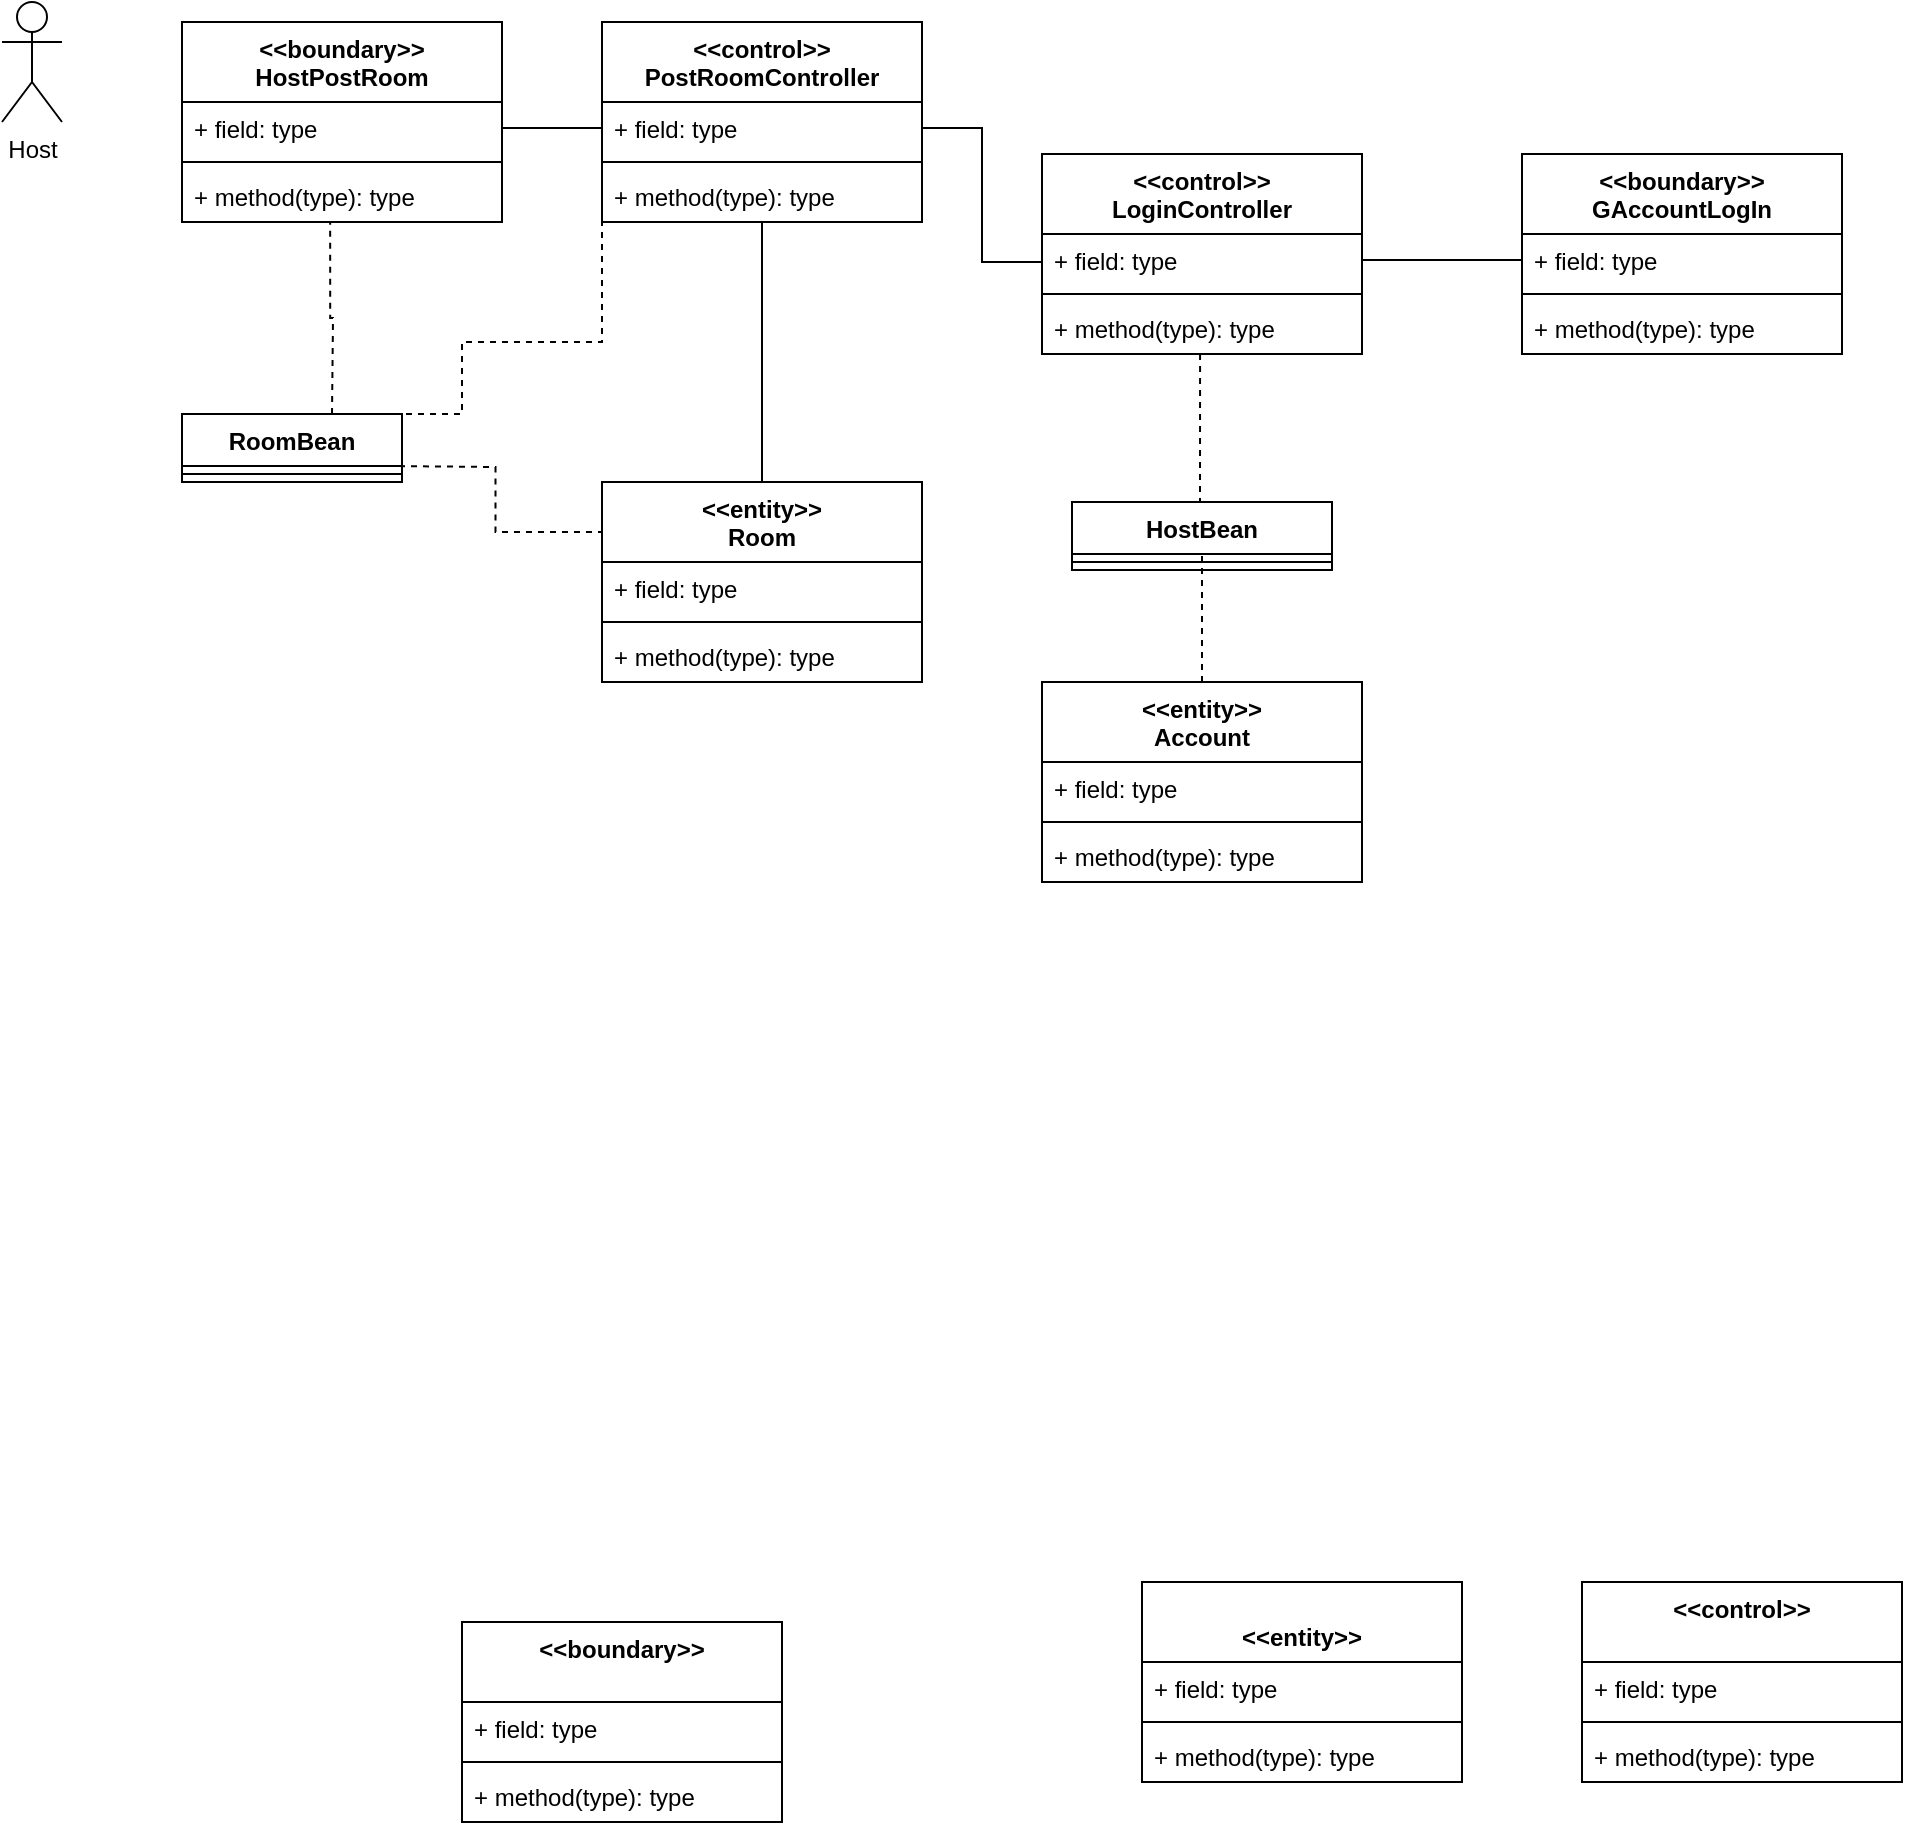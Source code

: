 <mxfile version="13.10.9" type="github">
  <diagram id="mLD7rIzlCCVTA2Iizy8z" name="Page-1">
    <mxGraphModel dx="1185" dy="670" grid="1" gridSize="10" guides="1" tooltips="1" connect="1" arrows="1" fold="1" page="1" pageScale="1" pageWidth="1169" pageHeight="827" math="0" shadow="0">
      <root>
        <mxCell id="0" />
        <mxCell id="1" parent="0" />
        <mxCell id="1pjFUkKzV0HR13oFc7og-5" value="&lt;&lt;boundary&gt;&gt;&#xa;HostPostRoom" style="swimlane;fontStyle=1;align=center;verticalAlign=top;childLayout=stackLayout;horizontal=1;startSize=40;horizontalStack=0;resizeParent=1;resizeParentMax=0;resizeLast=0;collapsible=1;marginBottom=0;" vertex="1" parent="1">
          <mxGeometry x="130" y="90" width="160" height="100" as="geometry" />
        </mxCell>
        <mxCell id="1pjFUkKzV0HR13oFc7og-6" value="+ field: type" style="text;strokeColor=none;fillColor=none;align=left;verticalAlign=top;spacingLeft=4;spacingRight=4;overflow=hidden;rotatable=0;points=[[0,0.5],[1,0.5]];portConstraint=eastwest;" vertex="1" parent="1pjFUkKzV0HR13oFc7og-5">
          <mxGeometry y="40" width="160" height="26" as="geometry" />
        </mxCell>
        <mxCell id="1pjFUkKzV0HR13oFc7og-7" value="" style="line;strokeWidth=1;fillColor=none;align=left;verticalAlign=middle;spacingTop=-1;spacingLeft=3;spacingRight=3;rotatable=0;labelPosition=right;points=[];portConstraint=eastwest;" vertex="1" parent="1pjFUkKzV0HR13oFc7og-5">
          <mxGeometry y="66" width="160" height="8" as="geometry" />
        </mxCell>
        <mxCell id="1pjFUkKzV0HR13oFc7og-8" value="+ method(type): type" style="text;strokeColor=none;fillColor=none;align=left;verticalAlign=top;spacingLeft=4;spacingRight=4;overflow=hidden;rotatable=0;points=[[0,0.5],[1,0.5]];portConstraint=eastwest;" vertex="1" parent="1pjFUkKzV0HR13oFc7og-5">
          <mxGeometry y="74" width="160" height="26" as="geometry" />
        </mxCell>
        <mxCell id="1pjFUkKzV0HR13oFc7og-10" value="&#xa;&lt;&lt;entity&gt;&gt;" style="swimlane;fontStyle=1;align=center;verticalAlign=top;childLayout=stackLayout;horizontal=1;startSize=40;horizontalStack=0;resizeParent=1;resizeParentMax=0;resizeLast=0;collapsible=1;marginBottom=0;" vertex="1" parent="1">
          <mxGeometry x="610" y="870" width="160" height="100" as="geometry" />
        </mxCell>
        <mxCell id="1pjFUkKzV0HR13oFc7og-11" value="+ field: type" style="text;strokeColor=none;fillColor=none;align=left;verticalAlign=top;spacingLeft=4;spacingRight=4;overflow=hidden;rotatable=0;points=[[0,0.5],[1,0.5]];portConstraint=eastwest;" vertex="1" parent="1pjFUkKzV0HR13oFc7og-10">
          <mxGeometry y="40" width="160" height="26" as="geometry" />
        </mxCell>
        <mxCell id="1pjFUkKzV0HR13oFc7og-12" value="" style="line;strokeWidth=1;fillColor=none;align=left;verticalAlign=middle;spacingTop=-1;spacingLeft=3;spacingRight=3;rotatable=0;labelPosition=right;points=[];portConstraint=eastwest;" vertex="1" parent="1pjFUkKzV0HR13oFc7og-10">
          <mxGeometry y="66" width="160" height="8" as="geometry" />
        </mxCell>
        <mxCell id="1pjFUkKzV0HR13oFc7og-13" value="+ method(type): type" style="text;strokeColor=none;fillColor=none;align=left;verticalAlign=top;spacingLeft=4;spacingRight=4;overflow=hidden;rotatable=0;points=[[0,0.5],[1,0.5]];portConstraint=eastwest;" vertex="1" parent="1pjFUkKzV0HR13oFc7og-10">
          <mxGeometry y="74" width="160" height="26" as="geometry" />
        </mxCell>
        <mxCell id="1pjFUkKzV0HR13oFc7og-14" value="&lt;&lt;control&gt;&gt;" style="swimlane;fontStyle=1;align=center;verticalAlign=top;childLayout=stackLayout;horizontal=1;startSize=40;horizontalStack=0;resizeParent=1;resizeParentMax=0;resizeLast=0;collapsible=1;marginBottom=0;" vertex="1" parent="1">
          <mxGeometry x="830" y="870" width="160" height="100" as="geometry" />
        </mxCell>
        <mxCell id="1pjFUkKzV0HR13oFc7og-15" value="+ field: type" style="text;strokeColor=none;fillColor=none;align=left;verticalAlign=top;spacingLeft=4;spacingRight=4;overflow=hidden;rotatable=0;points=[[0,0.5],[1,0.5]];portConstraint=eastwest;" vertex="1" parent="1pjFUkKzV0HR13oFc7og-14">
          <mxGeometry y="40" width="160" height="26" as="geometry" />
        </mxCell>
        <mxCell id="1pjFUkKzV0HR13oFc7og-16" value="" style="line;strokeWidth=1;fillColor=none;align=left;verticalAlign=middle;spacingTop=-1;spacingLeft=3;spacingRight=3;rotatable=0;labelPosition=right;points=[];portConstraint=eastwest;" vertex="1" parent="1pjFUkKzV0HR13oFc7og-14">
          <mxGeometry y="66" width="160" height="8" as="geometry" />
        </mxCell>
        <mxCell id="1pjFUkKzV0HR13oFc7og-17" value="+ method(type): type" style="text;strokeColor=none;fillColor=none;align=left;verticalAlign=top;spacingLeft=4;spacingRight=4;overflow=hidden;rotatable=0;points=[[0,0.5],[1,0.5]];portConstraint=eastwest;" vertex="1" parent="1pjFUkKzV0HR13oFc7og-14">
          <mxGeometry y="74" width="160" height="26" as="geometry" />
        </mxCell>
        <mxCell id="1pjFUkKzV0HR13oFc7og-34" value="Host" style="shape=umlActor;verticalLabelPosition=bottom;verticalAlign=top;html=1;" vertex="1" parent="1">
          <mxGeometry x="40" y="80" width="30" height="60" as="geometry" />
        </mxCell>
        <mxCell id="1pjFUkKzV0HR13oFc7og-35" value="&lt;&lt;boundary&gt;&gt;" style="swimlane;fontStyle=1;align=center;verticalAlign=top;childLayout=stackLayout;horizontal=1;startSize=40;horizontalStack=0;resizeParent=1;resizeParentMax=0;resizeLast=0;collapsible=1;marginBottom=0;" vertex="1" parent="1">
          <mxGeometry x="270" y="890" width="160" height="100" as="geometry" />
        </mxCell>
        <mxCell id="1pjFUkKzV0HR13oFc7og-36" value="+ field: type" style="text;strokeColor=none;fillColor=none;align=left;verticalAlign=top;spacingLeft=4;spacingRight=4;overflow=hidden;rotatable=0;points=[[0,0.5],[1,0.5]];portConstraint=eastwest;" vertex="1" parent="1pjFUkKzV0HR13oFc7og-35">
          <mxGeometry y="40" width="160" height="26" as="geometry" />
        </mxCell>
        <mxCell id="1pjFUkKzV0HR13oFc7og-37" value="" style="line;strokeWidth=1;fillColor=none;align=left;verticalAlign=middle;spacingTop=-1;spacingLeft=3;spacingRight=3;rotatable=0;labelPosition=right;points=[];portConstraint=eastwest;" vertex="1" parent="1pjFUkKzV0HR13oFc7og-35">
          <mxGeometry y="66" width="160" height="8" as="geometry" />
        </mxCell>
        <mxCell id="1pjFUkKzV0HR13oFc7og-38" value="+ method(type): type" style="text;strokeColor=none;fillColor=none;align=left;verticalAlign=top;spacingLeft=4;spacingRight=4;overflow=hidden;rotatable=0;points=[[0,0.5],[1,0.5]];portConstraint=eastwest;" vertex="1" parent="1pjFUkKzV0HR13oFc7og-35">
          <mxGeometry y="74" width="160" height="26" as="geometry" />
        </mxCell>
        <mxCell id="1pjFUkKzV0HR13oFc7og-63" style="edgeStyle=orthogonalEdgeStyle;rounded=0;orthogonalLoop=1;jettySize=auto;html=1;exitX=0.5;exitY=0;exitDx=0;exitDy=0;entryX=0.494;entryY=0.987;entryDx=0;entryDy=0;entryPerimeter=0;endArrow=none;endFill=0;dashed=1;" edge="1" parent="1" source="1pjFUkKzV0HR13oFc7og-39" target="1pjFUkKzV0HR13oFc7og-56">
          <mxGeometry relative="1" as="geometry">
            <Array as="points">
              <mxPoint x="640" y="338" />
              <mxPoint x="639" y="338" />
            </Array>
          </mxGeometry>
        </mxCell>
        <mxCell id="1pjFUkKzV0HR13oFc7og-39" value="&lt;&lt;entity&gt;&gt;&#xa;Account" style="swimlane;fontStyle=1;align=center;verticalAlign=top;childLayout=stackLayout;horizontal=1;startSize=40;horizontalStack=0;resizeParent=1;resizeParentMax=0;resizeLast=0;collapsible=1;marginBottom=0;" vertex="1" parent="1">
          <mxGeometry x="560" y="420" width="160" height="100" as="geometry" />
        </mxCell>
        <mxCell id="1pjFUkKzV0HR13oFc7og-40" value="+ field: type" style="text;strokeColor=none;fillColor=none;align=left;verticalAlign=top;spacingLeft=4;spacingRight=4;overflow=hidden;rotatable=0;points=[[0,0.5],[1,0.5]];portConstraint=eastwest;" vertex="1" parent="1pjFUkKzV0HR13oFc7og-39">
          <mxGeometry y="40" width="160" height="26" as="geometry" />
        </mxCell>
        <mxCell id="1pjFUkKzV0HR13oFc7og-41" value="" style="line;strokeWidth=1;fillColor=none;align=left;verticalAlign=middle;spacingTop=-1;spacingLeft=3;spacingRight=3;rotatable=0;labelPosition=right;points=[];portConstraint=eastwest;" vertex="1" parent="1pjFUkKzV0HR13oFc7og-39">
          <mxGeometry y="66" width="160" height="8" as="geometry" />
        </mxCell>
        <mxCell id="1pjFUkKzV0HR13oFc7og-42" value="+ method(type): type" style="text;strokeColor=none;fillColor=none;align=left;verticalAlign=top;spacingLeft=4;spacingRight=4;overflow=hidden;rotatable=0;points=[[0,0.5],[1,0.5]];portConstraint=eastwest;" vertex="1" parent="1pjFUkKzV0HR13oFc7og-39">
          <mxGeometry y="74" width="160" height="26" as="geometry" />
        </mxCell>
        <mxCell id="1pjFUkKzV0HR13oFc7og-43" value="&lt;&lt;control&gt;&gt;&#xa;PostRoomController" style="swimlane;fontStyle=1;align=center;verticalAlign=top;childLayout=stackLayout;horizontal=1;startSize=40;horizontalStack=0;resizeParent=1;resizeParentMax=0;resizeLast=0;collapsible=1;marginBottom=0;" vertex="1" parent="1">
          <mxGeometry x="340" y="90" width="160" height="100" as="geometry" />
        </mxCell>
        <mxCell id="1pjFUkKzV0HR13oFc7og-44" value="+ field: type" style="text;strokeColor=none;fillColor=none;align=left;verticalAlign=top;spacingLeft=4;spacingRight=4;overflow=hidden;rotatable=0;points=[[0,0.5],[1,0.5]];portConstraint=eastwest;" vertex="1" parent="1pjFUkKzV0HR13oFc7og-43">
          <mxGeometry y="40" width="160" height="26" as="geometry" />
        </mxCell>
        <mxCell id="1pjFUkKzV0HR13oFc7og-45" value="" style="line;strokeWidth=1;fillColor=none;align=left;verticalAlign=middle;spacingTop=-1;spacingLeft=3;spacingRight=3;rotatable=0;labelPosition=right;points=[];portConstraint=eastwest;" vertex="1" parent="1pjFUkKzV0HR13oFc7og-43">
          <mxGeometry y="66" width="160" height="8" as="geometry" />
        </mxCell>
        <mxCell id="1pjFUkKzV0HR13oFc7og-46" value="+ method(type): type" style="text;strokeColor=none;fillColor=none;align=left;verticalAlign=top;spacingLeft=4;spacingRight=4;overflow=hidden;rotatable=0;points=[[0,0.5],[1,0.5]];portConstraint=eastwest;" vertex="1" parent="1pjFUkKzV0HR13oFc7og-43">
          <mxGeometry y="74" width="160" height="26" as="geometry" />
        </mxCell>
        <mxCell id="1pjFUkKzV0HR13oFc7og-52" style="edgeStyle=orthogonalEdgeStyle;rounded=0;orthogonalLoop=1;jettySize=auto;html=1;exitX=1;exitY=0.5;exitDx=0;exitDy=0;endArrow=none;endFill=0;" edge="1" parent="1" source="1pjFUkKzV0HR13oFc7og-6" target="1pjFUkKzV0HR13oFc7og-44">
          <mxGeometry relative="1" as="geometry" />
        </mxCell>
        <mxCell id="1pjFUkKzV0HR13oFc7og-53" value="&lt;&lt;control&gt;&gt;&#xa;LoginController" style="swimlane;fontStyle=1;align=center;verticalAlign=top;childLayout=stackLayout;horizontal=1;startSize=40;horizontalStack=0;resizeParent=1;resizeParentMax=0;resizeLast=0;collapsible=1;marginBottom=0;" vertex="1" parent="1">
          <mxGeometry x="560" y="156" width="160" height="100" as="geometry" />
        </mxCell>
        <mxCell id="1pjFUkKzV0HR13oFc7og-54" value="+ field: type" style="text;strokeColor=none;fillColor=none;align=left;verticalAlign=top;spacingLeft=4;spacingRight=4;overflow=hidden;rotatable=0;points=[[0,0.5],[1,0.5]];portConstraint=eastwest;" vertex="1" parent="1pjFUkKzV0HR13oFc7og-53">
          <mxGeometry y="40" width="160" height="26" as="geometry" />
        </mxCell>
        <mxCell id="1pjFUkKzV0HR13oFc7og-55" value="" style="line;strokeWidth=1;fillColor=none;align=left;verticalAlign=middle;spacingTop=-1;spacingLeft=3;spacingRight=3;rotatable=0;labelPosition=right;points=[];portConstraint=eastwest;" vertex="1" parent="1pjFUkKzV0HR13oFc7og-53">
          <mxGeometry y="66" width="160" height="8" as="geometry" />
        </mxCell>
        <mxCell id="1pjFUkKzV0HR13oFc7og-56" value="+ method(type): type" style="text;strokeColor=none;fillColor=none;align=left;verticalAlign=top;spacingLeft=4;spacingRight=4;overflow=hidden;rotatable=0;points=[[0,0.5],[1,0.5]];portConstraint=eastwest;" vertex="1" parent="1pjFUkKzV0HR13oFc7og-53">
          <mxGeometry y="74" width="160" height="26" as="geometry" />
        </mxCell>
        <mxCell id="1pjFUkKzV0HR13oFc7og-57" style="edgeStyle=orthogonalEdgeStyle;rounded=0;orthogonalLoop=1;jettySize=auto;html=1;exitX=1;exitY=0.5;exitDx=0;exitDy=0;entryX=0;entryY=0.5;entryDx=0;entryDy=0;endArrow=none;endFill=0;" edge="1" parent="1" source="1pjFUkKzV0HR13oFc7og-44" target="1pjFUkKzV0HR13oFc7og-53">
          <mxGeometry relative="1" as="geometry">
            <Array as="points">
              <mxPoint x="530" y="143" />
              <mxPoint x="530" y="210" />
              <mxPoint x="560" y="210" />
            </Array>
          </mxGeometry>
        </mxCell>
        <mxCell id="1pjFUkKzV0HR13oFc7og-58" value="&lt;&lt;boundary&gt;&gt;&#xa;GAccountLogIn" style="swimlane;fontStyle=1;align=center;verticalAlign=top;childLayout=stackLayout;horizontal=1;startSize=40;horizontalStack=0;resizeParent=1;resizeParentMax=0;resizeLast=0;collapsible=1;marginBottom=0;" vertex="1" parent="1">
          <mxGeometry x="800" y="156" width="160" height="100" as="geometry" />
        </mxCell>
        <mxCell id="1pjFUkKzV0HR13oFc7og-59" value="+ field: type" style="text;strokeColor=none;fillColor=none;align=left;verticalAlign=top;spacingLeft=4;spacingRight=4;overflow=hidden;rotatable=0;points=[[0,0.5],[1,0.5]];portConstraint=eastwest;" vertex="1" parent="1pjFUkKzV0HR13oFc7og-58">
          <mxGeometry y="40" width="160" height="26" as="geometry" />
        </mxCell>
        <mxCell id="1pjFUkKzV0HR13oFc7og-60" value="" style="line;strokeWidth=1;fillColor=none;align=left;verticalAlign=middle;spacingTop=-1;spacingLeft=3;spacingRight=3;rotatable=0;labelPosition=right;points=[];portConstraint=eastwest;" vertex="1" parent="1pjFUkKzV0HR13oFc7og-58">
          <mxGeometry y="66" width="160" height="8" as="geometry" />
        </mxCell>
        <mxCell id="1pjFUkKzV0HR13oFc7og-61" value="+ method(type): type" style="text;strokeColor=none;fillColor=none;align=left;verticalAlign=top;spacingLeft=4;spacingRight=4;overflow=hidden;rotatable=0;points=[[0,0.5],[1,0.5]];portConstraint=eastwest;" vertex="1" parent="1pjFUkKzV0HR13oFc7og-58">
          <mxGeometry y="74" width="160" height="26" as="geometry" />
        </mxCell>
        <mxCell id="1pjFUkKzV0HR13oFc7og-68" style="edgeStyle=orthogonalEdgeStyle;rounded=0;orthogonalLoop=1;jettySize=auto;html=1;exitX=0.5;exitY=0;exitDx=0;exitDy=0;entryX=0.5;entryY=1;entryDx=0;entryDy=0;endArrow=none;endFill=0;" edge="1" parent="1" source="1pjFUkKzV0HR13oFc7og-64" target="1pjFUkKzV0HR13oFc7og-43">
          <mxGeometry relative="1" as="geometry" />
        </mxCell>
        <mxCell id="1pjFUkKzV0HR13oFc7og-64" value="&lt;&lt;entity&gt;&gt;&#xa;Room" style="swimlane;fontStyle=1;align=center;verticalAlign=top;childLayout=stackLayout;horizontal=1;startSize=40;horizontalStack=0;resizeParent=1;resizeParentMax=0;resizeLast=0;collapsible=1;marginBottom=0;" vertex="1" parent="1">
          <mxGeometry x="340" y="320" width="160" height="100" as="geometry" />
        </mxCell>
        <mxCell id="1pjFUkKzV0HR13oFc7og-65" value="+ field: type" style="text;strokeColor=none;fillColor=none;align=left;verticalAlign=top;spacingLeft=4;spacingRight=4;overflow=hidden;rotatable=0;points=[[0,0.5],[1,0.5]];portConstraint=eastwest;" vertex="1" parent="1pjFUkKzV0HR13oFc7og-64">
          <mxGeometry y="40" width="160" height="26" as="geometry" />
        </mxCell>
        <mxCell id="1pjFUkKzV0HR13oFc7og-66" value="" style="line;strokeWidth=1;fillColor=none;align=left;verticalAlign=middle;spacingTop=-1;spacingLeft=3;spacingRight=3;rotatable=0;labelPosition=right;points=[];portConstraint=eastwest;" vertex="1" parent="1pjFUkKzV0HR13oFc7og-64">
          <mxGeometry y="66" width="160" height="8" as="geometry" />
        </mxCell>
        <mxCell id="1pjFUkKzV0HR13oFc7og-67" value="+ method(type): type" style="text;strokeColor=none;fillColor=none;align=left;verticalAlign=top;spacingLeft=4;spacingRight=4;overflow=hidden;rotatable=0;points=[[0,0.5],[1,0.5]];portConstraint=eastwest;" vertex="1" parent="1pjFUkKzV0HR13oFc7og-64">
          <mxGeometry y="74" width="160" height="26" as="geometry" />
        </mxCell>
        <mxCell id="1pjFUkKzV0HR13oFc7og-69" style="edgeStyle=orthogonalEdgeStyle;rounded=0;orthogonalLoop=1;jettySize=auto;html=1;exitX=1;exitY=0.5;exitDx=0;exitDy=0;entryX=0;entryY=0.5;entryDx=0;entryDy=0;endArrow=none;endFill=0;" edge="1" parent="1" source="1pjFUkKzV0HR13oFc7og-54" target="1pjFUkKzV0HR13oFc7og-59">
          <mxGeometry relative="1" as="geometry" />
        </mxCell>
        <mxCell id="1pjFUkKzV0HR13oFc7og-74" style="edgeStyle=orthogonalEdgeStyle;rounded=0;orthogonalLoop=1;jettySize=auto;html=1;exitX=0.5;exitY=0;exitDx=0;exitDy=0;entryX=0.463;entryY=1;entryDx=0;entryDy=0;entryPerimeter=0;endArrow=none;endFill=0;dashed=1;" edge="1" parent="1" target="1pjFUkKzV0HR13oFc7og-8">
          <mxGeometry relative="1" as="geometry">
            <mxPoint x="205" y="286" as="sourcePoint" />
          </mxGeometry>
        </mxCell>
        <mxCell id="1pjFUkKzV0HR13oFc7og-76" style="edgeStyle=orthogonalEdgeStyle;rounded=0;orthogonalLoop=1;jettySize=auto;html=1;exitX=0.75;exitY=1;exitDx=0;exitDy=0;entryX=0;entryY=0.25;entryDx=0;entryDy=0;dashed=1;endArrow=none;endFill=0;" edge="1" parent="1" target="1pjFUkKzV0HR13oFc7og-64">
          <mxGeometry relative="1" as="geometry">
            <mxPoint x="232.5" y="312.0" as="sourcePoint" />
          </mxGeometry>
        </mxCell>
        <mxCell id="1pjFUkKzV0HR13oFc7og-75" style="edgeStyle=orthogonalEdgeStyle;rounded=0;orthogonalLoop=1;jettySize=auto;html=1;exitX=0;exitY=0.5;exitDx=0;exitDy=0;entryX=0.75;entryY=0;entryDx=0;entryDy=0;dashed=1;endArrow=none;endFill=0;" edge="1" parent="1" source="1pjFUkKzV0HR13oFc7og-46">
          <mxGeometry relative="1" as="geometry">
            <mxPoint x="232.5" y="286" as="targetPoint" />
            <Array as="points">
              <mxPoint x="340" y="250" />
              <mxPoint x="270" y="250" />
              <mxPoint x="270" y="286" />
            </Array>
          </mxGeometry>
        </mxCell>
        <mxCell id="1pjFUkKzV0HR13oFc7og-82" value="RoomBean" style="swimlane;fontStyle=1;align=center;verticalAlign=top;childLayout=stackLayout;horizontal=1;startSize=26;horizontalStack=0;resizeParent=1;resizeParentMax=0;resizeLast=0;collapsible=1;marginBottom=0;" vertex="1" parent="1">
          <mxGeometry x="130" y="286" width="110" height="34" as="geometry" />
        </mxCell>
        <mxCell id="1pjFUkKzV0HR13oFc7og-84" value="" style="line;strokeWidth=1;fillColor=none;align=left;verticalAlign=middle;spacingTop=-1;spacingLeft=3;spacingRight=3;rotatable=0;labelPosition=right;points=[];portConstraint=eastwest;" vertex="1" parent="1pjFUkKzV0HR13oFc7og-82">
          <mxGeometry y="26" width="110" height="8" as="geometry" />
        </mxCell>
        <mxCell id="1pjFUkKzV0HR13oFc7og-86" value="HostBean" style="swimlane;fontStyle=1;align=center;verticalAlign=top;childLayout=stackLayout;horizontal=1;startSize=26;horizontalStack=0;resizeParent=1;resizeParentMax=0;resizeLast=0;collapsible=1;marginBottom=0;" vertex="1" parent="1">
          <mxGeometry x="575" y="330" width="130" height="34" as="geometry" />
        </mxCell>
        <mxCell id="1pjFUkKzV0HR13oFc7og-88" value="" style="line;strokeWidth=1;fillColor=none;align=left;verticalAlign=middle;spacingTop=-1;spacingLeft=3;spacingRight=3;rotatable=0;labelPosition=right;points=[];portConstraint=eastwest;" vertex="1" parent="1pjFUkKzV0HR13oFc7og-86">
          <mxGeometry y="26" width="130" height="8" as="geometry" />
        </mxCell>
      </root>
    </mxGraphModel>
  </diagram>
</mxfile>
